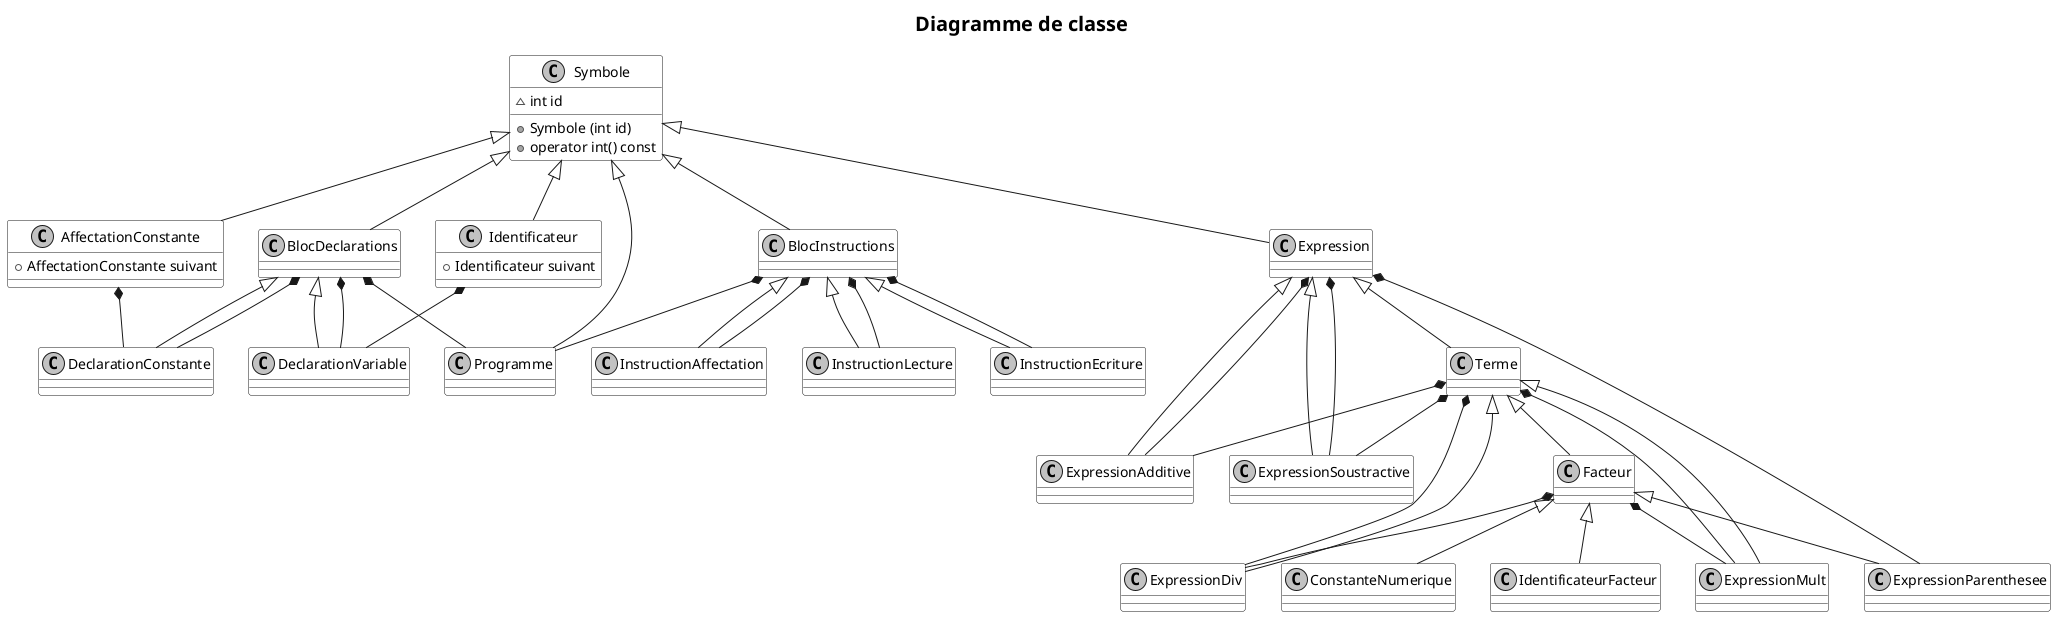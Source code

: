 @startuml
skinparam monochrome true
skinparam shadowing false
skinparam TitleFontSize 20
skinparam sequenceTitleFontSize 20
skinparam sequenceTitleFontStyle plain

skinparam class {
	BackgroundColor white
	BackgroundColor<<Warning>> lightblue
}

title Diagramme de classe

class Symbole{
	~int id
	+Symbole (int id)
	+operator int() const
}
class AffectationConstante{
	+AffectationConstante suivant
}
class Identificateur{
	+Identificateur suivant
}
class IdentificateurFacteur
class BlocDeclarations
class DeclarationVariable
class DeclarationConstante
class Programme
class BlocInstructions
class InstructionLecture
class InstructionEcriture
class InstructionAffectation
class Expression
class ExpressionAdditive
class ExpressionSoustractive
class Terme
class ExpressionMult
class ExpressionDiv
class Facteur
class ExpressionParenthesee
class ConstanteNumerique

Symbole <|-- Programme
Symbole <|-- BlocDeclarations
Symbole <|-- BlocInstructions
Symbole <|-- AffectationConstante
Symbole <|-- Identificateur
Symbole <|-- Expression

BlocDeclarations *-- Programme
BlocDeclarations <|-- DeclarationVariable
BlocDeclarations *-- DeclarationVariable
BlocDeclarations <|-- DeclarationConstante
BlocDeclarations *-- DeclarationConstante

Identificateur *-- DeclarationVariable

AffectationConstante *-- DeclarationConstante

BlocInstructions *-- Programme
BlocInstructions <|-- InstructionLecture
BlocInstructions *-- InstructionLecture
BlocInstructions <|-- InstructionEcriture
BlocInstructions *-- InstructionEcriture
BlocInstructions <|-- InstructionAffectation
BlocInstructions *-- InstructionAffectation

Expression <|-- ExpressionAdditive
Expression *-- ExpressionAdditive
Expression <|-- ExpressionSoustractive
Expression *-- ExpressionSoustractive
Expression <|-- Terme
Expression *-- ExpressionParenthesee

Terme *-- ExpressionAdditive
Terme *-- ExpressionSoustractive
Terme *-- ExpressionMult
Terme <|-- ExpressionMult
Terme *-- ExpressionDiv
Terme <|-- ExpressionDiv
Terme <|-- Facteur

Facteur <|-- ExpressionParenthesee
Facteur *-- ExpressionMult
Facteur *-- ExpressionDiv
Facteur <|-- ConstanteNumerique
Facteur <|-- IdentificateurFacteur

@enduml
